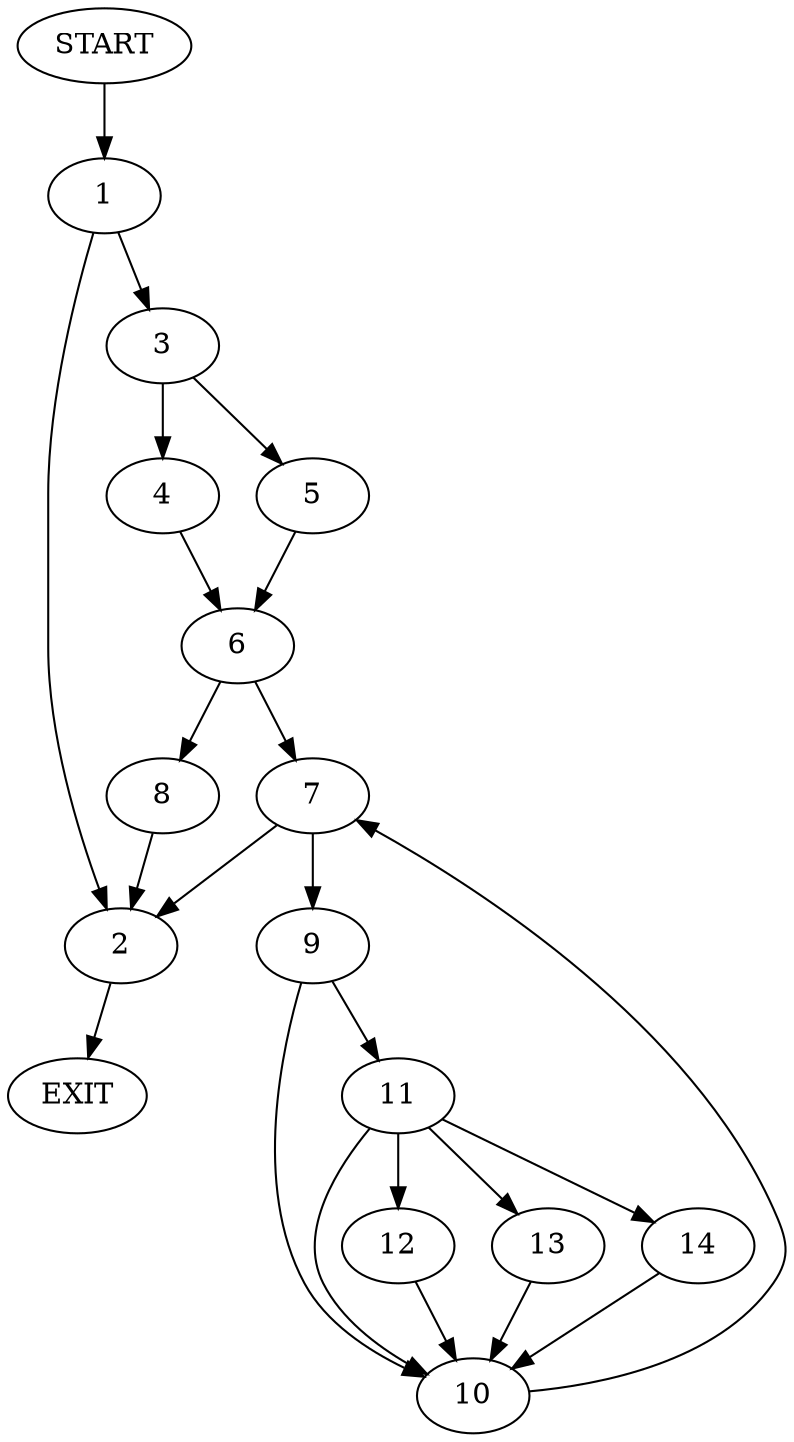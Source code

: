 digraph {
0 [label="START"];
1;
2;
3;
4;
5;
6;
7;
8;
9;
10;
11;
12;
13;
14;
15 [label="EXIT"];
0 -> 1;
1 -> 2;
1 -> 3;
3 -> 4;
3 -> 5;
2 -> 15;
4 -> 6;
5 -> 6;
6 -> 7;
6 -> 8;
7 -> 2;
7 -> 9;
8 -> 2;
9 -> 10;
9 -> 11;
10 -> 7;
11 -> 10;
11 -> 12;
11 -> 13;
11 -> 14;
14 -> 10;
13 -> 10;
12 -> 10;
}